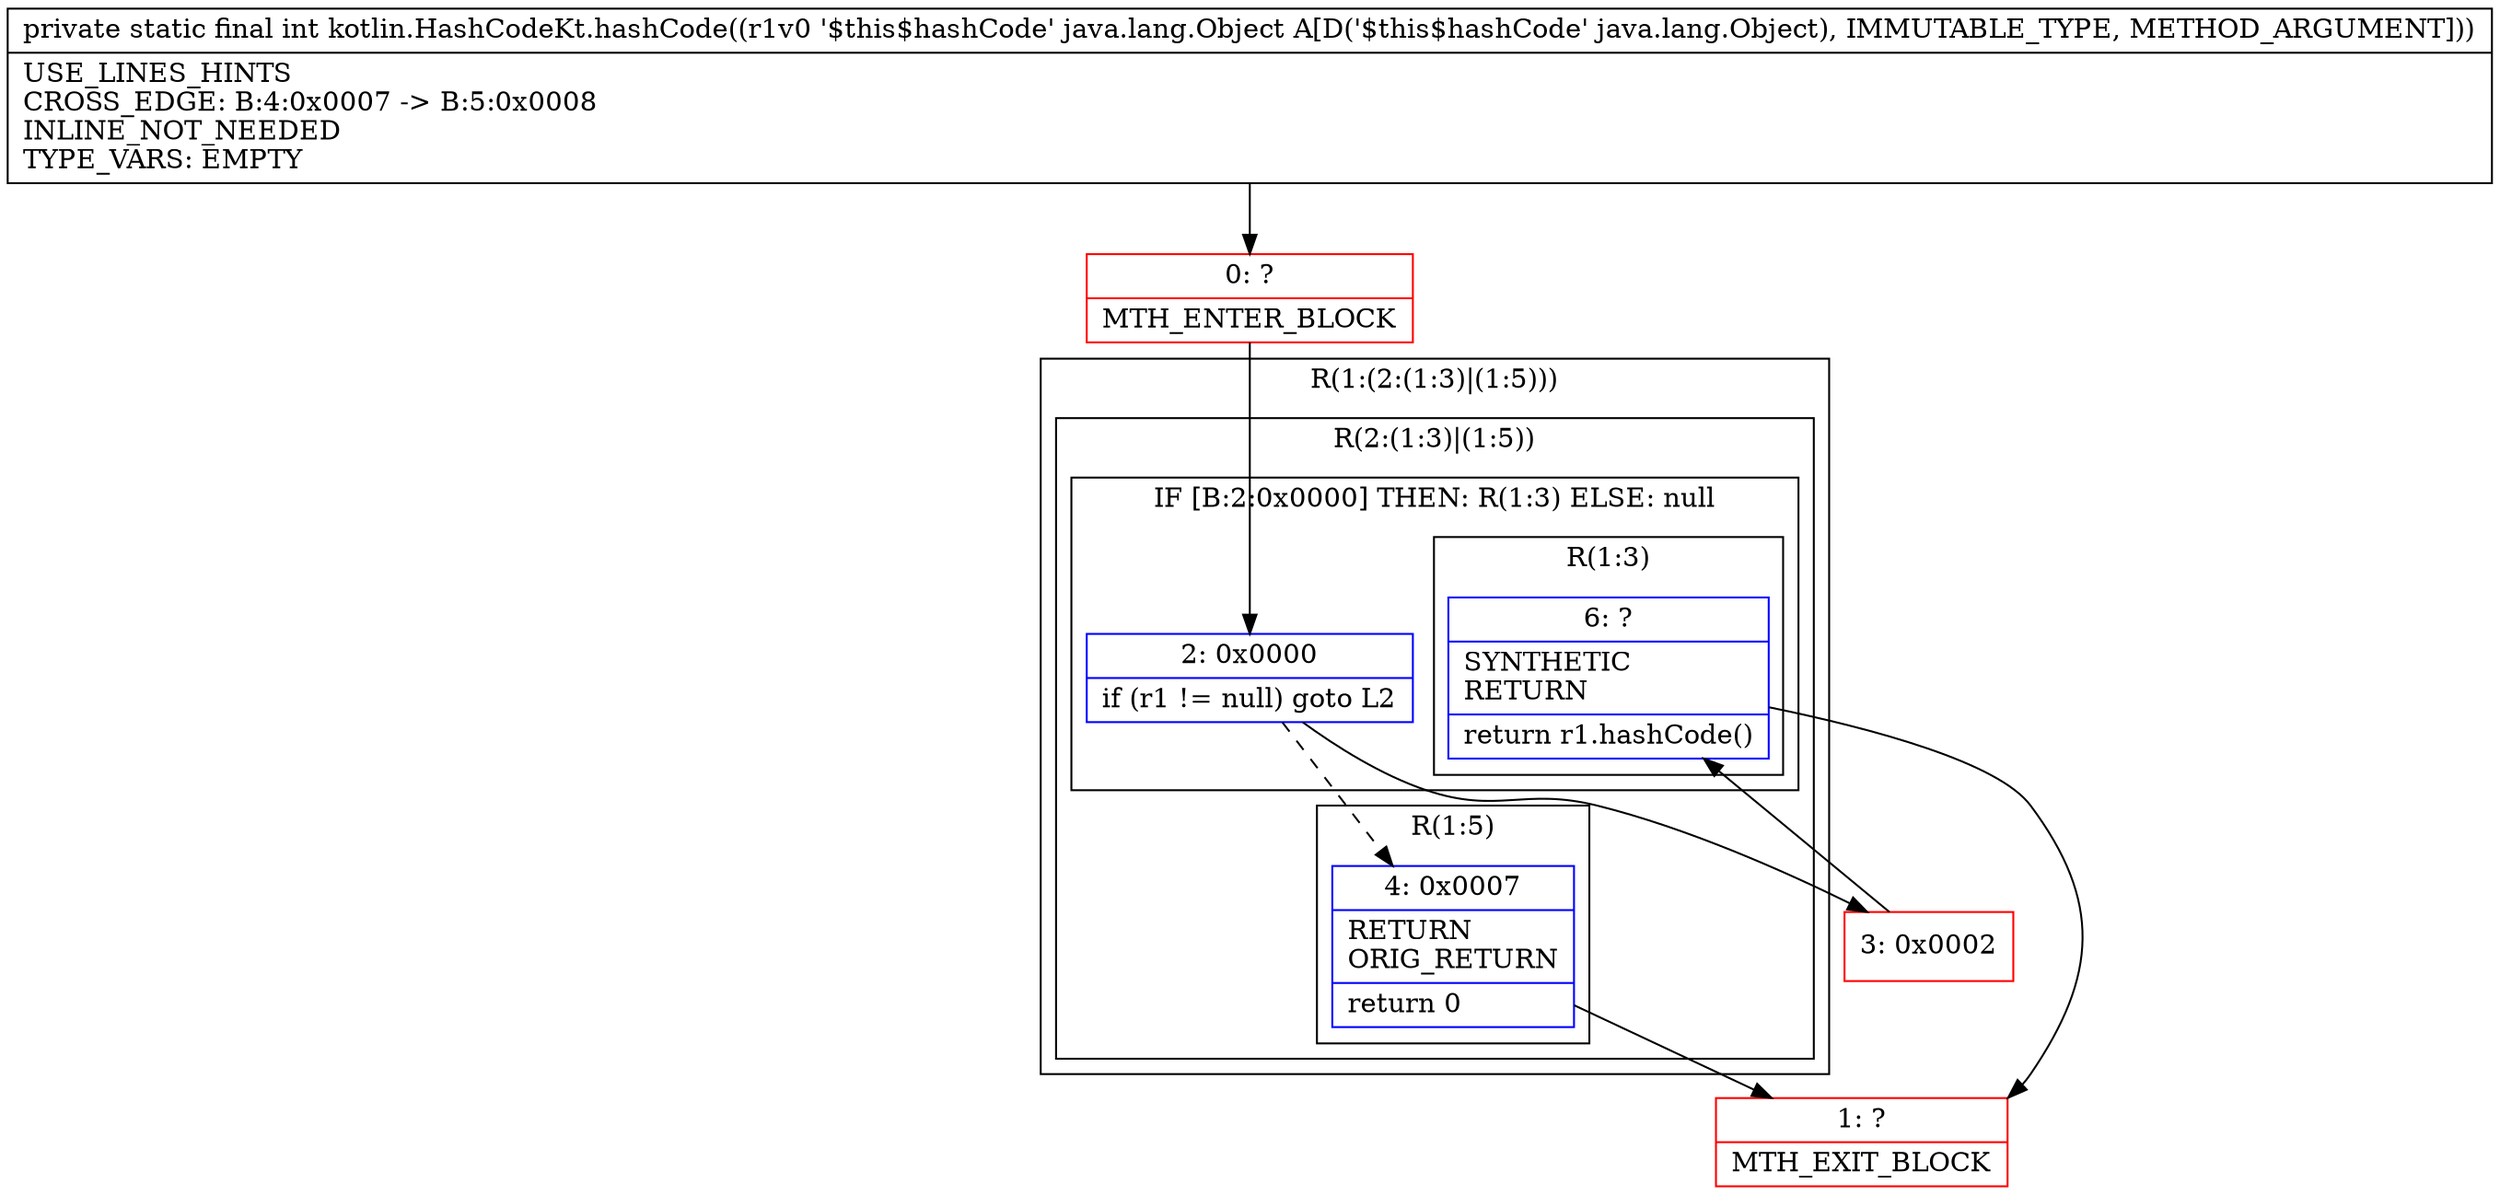 digraph "CFG forkotlin.HashCodeKt.hashCode(Ljava\/lang\/Object;)I" {
subgraph cluster_Region_926896037 {
label = "R(1:(2:(1:3)|(1:5)))";
node [shape=record,color=blue];
subgraph cluster_Region_1999960631 {
label = "R(2:(1:3)|(1:5))";
node [shape=record,color=blue];
subgraph cluster_IfRegion_1461508061 {
label = "IF [B:2:0x0000] THEN: R(1:3) ELSE: null";
node [shape=record,color=blue];
Node_2 [shape=record,label="{2\:\ 0x0000|if (r1 != null) goto L2\l}"];
subgraph cluster_Region_1471623526 {
label = "R(1:3)";
node [shape=record,color=blue];
Node_6 [shape=record,label="{6\:\ ?|SYNTHETIC\lRETURN\l|return r1.hashCode()\l}"];
}
}
subgraph cluster_Region_448274002 {
label = "R(1:5)";
node [shape=record,color=blue];
Node_4 [shape=record,label="{4\:\ 0x0007|RETURN\lORIG_RETURN\l|return 0\l}"];
}
}
}
Node_0 [shape=record,color=red,label="{0\:\ ?|MTH_ENTER_BLOCK\l}"];
Node_3 [shape=record,color=red,label="{3\:\ 0x0002}"];
Node_1 [shape=record,color=red,label="{1\:\ ?|MTH_EXIT_BLOCK\l}"];
MethodNode[shape=record,label="{private static final int kotlin.HashCodeKt.hashCode((r1v0 '$this$hashCode' java.lang.Object A[D('$this$hashCode' java.lang.Object), IMMUTABLE_TYPE, METHOD_ARGUMENT]))  | USE_LINES_HINTS\lCROSS_EDGE: B:4:0x0007 \-\> B:5:0x0008\lINLINE_NOT_NEEDED\lTYPE_VARS: EMPTY\l}"];
MethodNode -> Node_0;Node_2 -> Node_3;
Node_2 -> Node_4[style=dashed];
Node_6 -> Node_1;
Node_4 -> Node_1;
Node_0 -> Node_2;
Node_3 -> Node_6;
}

